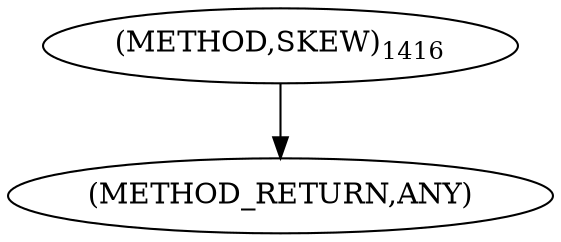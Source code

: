 digraph "SKEW" {  
"100674" [label = <(METHOD,SKEW)<SUB>1416</SUB>> ]
"100679" [label = <(METHOD_RETURN,ANY)> ]
  "100674" -> "100679" 
}
